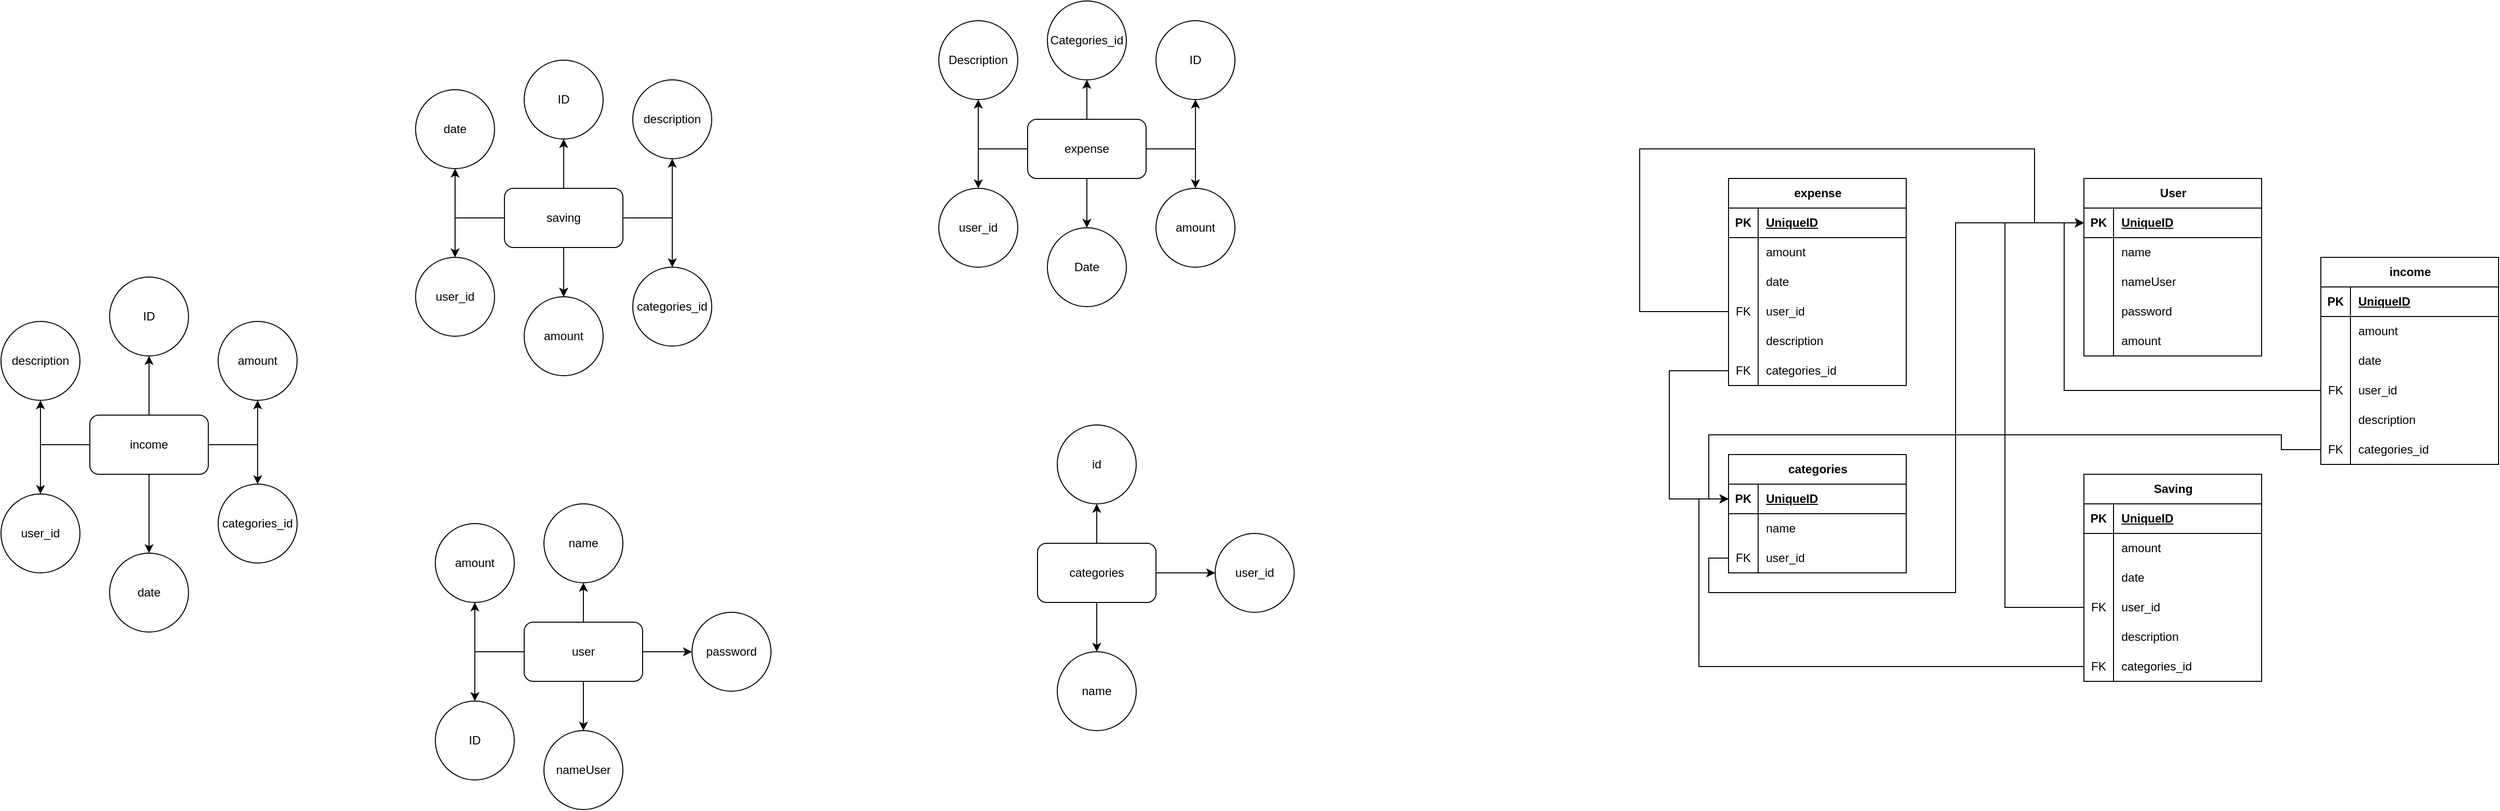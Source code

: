 <mxfile version="26.0.11">
  <diagram name="Page-1" id="8ce9d11a-91a2-4d17-14d8-a56ed91bf033">
    <mxGraphModel dx="2562" dy="598" grid="1" gridSize="10" guides="1" tooltips="1" connect="1" arrows="1" fold="1" page="1" pageScale="1" pageWidth="1100" pageHeight="850" background="none" math="0" shadow="0">
      <root>
        <mxCell id="0" />
        <mxCell id="1" parent="0" />
        <mxCell id="T6wguLjcn2MSFOtPXS9n-36" style="edgeStyle=orthogonalEdgeStyle;rounded=0;orthogonalLoop=1;jettySize=auto;html=1;" parent="1" source="T6wguLjcn2MSFOtPXS9n-3" target="T6wguLjcn2MSFOtPXS9n-12" edge="1">
          <mxGeometry relative="1" as="geometry" />
        </mxCell>
        <mxCell id="T6wguLjcn2MSFOtPXS9n-37" style="edgeStyle=orthogonalEdgeStyle;rounded=0;orthogonalLoop=1;jettySize=auto;html=1;" parent="1" source="T6wguLjcn2MSFOtPXS9n-3" target="T6wguLjcn2MSFOtPXS9n-7" edge="1">
          <mxGeometry relative="1" as="geometry" />
        </mxCell>
        <mxCell id="T6wguLjcn2MSFOtPXS9n-38" style="edgeStyle=orthogonalEdgeStyle;rounded=0;orthogonalLoop=1;jettySize=auto;html=1;" parent="1" source="T6wguLjcn2MSFOtPXS9n-3" target="T6wguLjcn2MSFOtPXS9n-10" edge="1">
          <mxGeometry relative="1" as="geometry" />
        </mxCell>
        <mxCell id="T6wguLjcn2MSFOtPXS9n-39" style="edgeStyle=orthogonalEdgeStyle;rounded=0;orthogonalLoop=1;jettySize=auto;html=1;" parent="1" source="T6wguLjcn2MSFOtPXS9n-3" target="T6wguLjcn2MSFOtPXS9n-11" edge="1">
          <mxGeometry relative="1" as="geometry" />
        </mxCell>
        <mxCell id="T6wguLjcn2MSFOtPXS9n-41" style="edgeStyle=orthogonalEdgeStyle;rounded=0;orthogonalLoop=1;jettySize=auto;html=1;" parent="1" source="T6wguLjcn2MSFOtPXS9n-3" target="T6wguLjcn2MSFOtPXS9n-40" edge="1">
          <mxGeometry relative="1" as="geometry" />
        </mxCell>
        <mxCell id="usnTgBkxgPel6Va1dKvz-10" style="edgeStyle=orthogonalEdgeStyle;rounded=0;orthogonalLoop=1;jettySize=auto;html=1;" parent="1" source="T6wguLjcn2MSFOtPXS9n-3" target="usnTgBkxgPel6Va1dKvz-9" edge="1">
          <mxGeometry relative="1" as="geometry" />
        </mxCell>
        <mxCell id="T6wguLjcn2MSFOtPXS9n-3" value="expense" style="rounded=1;whiteSpace=wrap;html=1;" parent="1" vertex="1">
          <mxGeometry x="720" y="180" width="120" height="60" as="geometry" />
        </mxCell>
        <mxCell id="T6wguLjcn2MSFOtPXS9n-30" style="edgeStyle=orthogonalEdgeStyle;rounded=0;orthogonalLoop=1;jettySize=auto;html=1;" parent="1" source="T6wguLjcn2MSFOtPXS9n-4" target="T6wguLjcn2MSFOtPXS9n-16" edge="1">
          <mxGeometry relative="1" as="geometry" />
        </mxCell>
        <mxCell id="T6wguLjcn2MSFOtPXS9n-31" style="edgeStyle=orthogonalEdgeStyle;rounded=0;orthogonalLoop=1;jettySize=auto;html=1;" parent="1" source="T6wguLjcn2MSFOtPXS9n-4" target="T6wguLjcn2MSFOtPXS9n-15" edge="1">
          <mxGeometry relative="1" as="geometry" />
        </mxCell>
        <mxCell id="T6wguLjcn2MSFOtPXS9n-32" style="edgeStyle=orthogonalEdgeStyle;rounded=0;orthogonalLoop=1;jettySize=auto;html=1;" parent="1" source="T6wguLjcn2MSFOtPXS9n-4" target="T6wguLjcn2MSFOtPXS9n-14" edge="1">
          <mxGeometry relative="1" as="geometry" />
        </mxCell>
        <mxCell id="T6wguLjcn2MSFOtPXS9n-33" style="edgeStyle=orthogonalEdgeStyle;rounded=0;orthogonalLoop=1;jettySize=auto;html=1;" parent="1" source="T6wguLjcn2MSFOtPXS9n-4" target="T6wguLjcn2MSFOtPXS9n-13" edge="1">
          <mxGeometry relative="1" as="geometry" />
        </mxCell>
        <mxCell id="T6wguLjcn2MSFOtPXS9n-35" style="edgeStyle=orthogonalEdgeStyle;rounded=0;orthogonalLoop=1;jettySize=auto;html=1;" parent="1" source="T6wguLjcn2MSFOtPXS9n-4" target="T6wguLjcn2MSFOtPXS9n-34" edge="1">
          <mxGeometry relative="1" as="geometry" />
        </mxCell>
        <mxCell id="usnTgBkxgPel6Va1dKvz-6" style="edgeStyle=orthogonalEdgeStyle;rounded=0;orthogonalLoop=1;jettySize=auto;html=1;" parent="1" source="T6wguLjcn2MSFOtPXS9n-4" target="T6wguLjcn2MSFOtPXS9n-15" edge="1">
          <mxGeometry relative="1" as="geometry" />
        </mxCell>
        <mxCell id="usnTgBkxgPel6Va1dKvz-8" style="edgeStyle=orthogonalEdgeStyle;rounded=0;orthogonalLoop=1;jettySize=auto;html=1;" parent="1" source="T6wguLjcn2MSFOtPXS9n-4" target="usnTgBkxgPel6Va1dKvz-7" edge="1">
          <mxGeometry relative="1" as="geometry" />
        </mxCell>
        <mxCell id="T6wguLjcn2MSFOtPXS9n-4" value="saving" style="rounded=1;whiteSpace=wrap;html=1;" parent="1" vertex="1">
          <mxGeometry x="190" y="250" width="120" height="60" as="geometry" />
        </mxCell>
        <mxCell id="T6wguLjcn2MSFOtPXS9n-7" value="ID" style="ellipse;whiteSpace=wrap;html=1;aspect=fixed;" parent="1" vertex="1">
          <mxGeometry x="850" y="80" width="80" height="80" as="geometry" />
        </mxCell>
        <mxCell id="T6wguLjcn2MSFOtPXS9n-10" value="amount" style="ellipse;whiteSpace=wrap;html=1;aspect=fixed;" parent="1" vertex="1">
          <mxGeometry x="850" y="250" width="80" height="80" as="geometry" />
        </mxCell>
        <mxCell id="T6wguLjcn2MSFOtPXS9n-11" value="Date" style="ellipse;whiteSpace=wrap;html=1;aspect=fixed;" parent="1" vertex="1">
          <mxGeometry x="740" y="290" width="80" height="80" as="geometry" />
        </mxCell>
        <mxCell id="T6wguLjcn2MSFOtPXS9n-12" value="Description" style="ellipse;whiteSpace=wrap;html=1;aspect=fixed;" parent="1" vertex="1">
          <mxGeometry x="630" y="80" width="80" height="80" as="geometry" />
        </mxCell>
        <mxCell id="T6wguLjcn2MSFOtPXS9n-13" value="description" style="ellipse;whiteSpace=wrap;html=1;aspect=fixed;" parent="1" vertex="1">
          <mxGeometry x="320" y="140" width="80" height="80" as="geometry" />
        </mxCell>
        <mxCell id="T6wguLjcn2MSFOtPXS9n-14" value="date" style="ellipse;whiteSpace=wrap;html=1;aspect=fixed;" parent="1" vertex="1">
          <mxGeometry x="100" y="150" width="80" height="80" as="geometry" />
        </mxCell>
        <mxCell id="T6wguLjcn2MSFOtPXS9n-15" value="amount" style="ellipse;whiteSpace=wrap;html=1;aspect=fixed;" parent="1" vertex="1">
          <mxGeometry x="210" y="360" width="80" height="80" as="geometry" />
        </mxCell>
        <mxCell id="T6wguLjcn2MSFOtPXS9n-16" value="ID" style="ellipse;whiteSpace=wrap;html=1;aspect=fixed;" parent="1" vertex="1">
          <mxGeometry x="210" y="120" width="80" height="80" as="geometry" />
        </mxCell>
        <mxCell id="T6wguLjcn2MSFOtPXS9n-27" style="edgeStyle=orthogonalEdgeStyle;rounded=0;orthogonalLoop=1;jettySize=auto;html=1;" parent="1" source="T6wguLjcn2MSFOtPXS9n-18" target="T6wguLjcn2MSFOtPXS9n-21" edge="1">
          <mxGeometry relative="1" as="geometry" />
        </mxCell>
        <mxCell id="T6wguLjcn2MSFOtPXS9n-28" style="edgeStyle=orthogonalEdgeStyle;rounded=0;orthogonalLoop=1;jettySize=auto;html=1;" parent="1" source="T6wguLjcn2MSFOtPXS9n-18" target="T6wguLjcn2MSFOtPXS9n-22" edge="1">
          <mxGeometry relative="1" as="geometry" />
        </mxCell>
        <mxCell id="T6wguLjcn2MSFOtPXS9n-29" style="edgeStyle=orthogonalEdgeStyle;rounded=0;orthogonalLoop=1;jettySize=auto;html=1;" parent="1" source="T6wguLjcn2MSFOtPXS9n-18" target="T6wguLjcn2MSFOtPXS9n-19" edge="1">
          <mxGeometry relative="1" as="geometry" />
        </mxCell>
        <mxCell id="usnTgBkxgPel6Va1dKvz-2" style="edgeStyle=orthogonalEdgeStyle;rounded=0;orthogonalLoop=1;jettySize=auto;html=1;" parent="1" source="T6wguLjcn2MSFOtPXS9n-18" target="usnTgBkxgPel6Va1dKvz-1" edge="1">
          <mxGeometry relative="1" as="geometry" />
        </mxCell>
        <mxCell id="usnTgBkxgPel6Va1dKvz-4" style="edgeStyle=orthogonalEdgeStyle;rounded=0;orthogonalLoop=1;jettySize=auto;html=1;" parent="1" source="T6wguLjcn2MSFOtPXS9n-18" target="usnTgBkxgPel6Va1dKvz-3" edge="1">
          <mxGeometry relative="1" as="geometry" />
        </mxCell>
        <mxCell id="T6wguLjcn2MSFOtPXS9n-18" value="user" style="rounded=1;whiteSpace=wrap;html=1;" parent="1" vertex="1">
          <mxGeometry x="210" y="690" width="120" height="60" as="geometry" />
        </mxCell>
        <mxCell id="T6wguLjcn2MSFOtPXS9n-19" value="ID" style="ellipse;whiteSpace=wrap;html=1;aspect=fixed;" parent="1" vertex="1">
          <mxGeometry x="120" y="770" width="80" height="80" as="geometry" />
        </mxCell>
        <mxCell id="T6wguLjcn2MSFOtPXS9n-21" value="name" style="ellipse;whiteSpace=wrap;html=1;aspect=fixed;" parent="1" vertex="1">
          <mxGeometry x="230" y="570" width="80" height="80" as="geometry" />
        </mxCell>
        <mxCell id="T6wguLjcn2MSFOtPXS9n-22" value="amount" style="ellipse;whiteSpace=wrap;html=1;aspect=fixed;" parent="1" vertex="1">
          <mxGeometry x="120" y="590" width="80" height="80" as="geometry" />
        </mxCell>
        <mxCell id="T6wguLjcn2MSFOtPXS9n-34" value="categories_id" style="ellipse;whiteSpace=wrap;html=1;aspect=fixed;" parent="1" vertex="1">
          <mxGeometry x="320" y="330" width="80" height="80" as="geometry" />
        </mxCell>
        <mxCell id="T6wguLjcn2MSFOtPXS9n-40" value="Categories_id" style="ellipse;whiteSpace=wrap;html=1;aspect=fixed;" parent="1" vertex="1">
          <mxGeometry x="740" y="60" width="80" height="80" as="geometry" />
        </mxCell>
        <mxCell id="usnTgBkxgPel6Va1dKvz-1" value="nameUser" style="ellipse;whiteSpace=wrap;html=1;aspect=fixed;" parent="1" vertex="1">
          <mxGeometry x="230" y="800" width="80" height="80" as="geometry" />
        </mxCell>
        <mxCell id="usnTgBkxgPel6Va1dKvz-3" value="password" style="ellipse;whiteSpace=wrap;html=1;aspect=fixed;" parent="1" vertex="1">
          <mxGeometry x="380" y="680" width="80" height="80" as="geometry" />
        </mxCell>
        <mxCell id="usnTgBkxgPel6Va1dKvz-7" value="user_id" style="ellipse;whiteSpace=wrap;html=1;aspect=fixed;" parent="1" vertex="1">
          <mxGeometry x="100" y="320" width="80" height="80" as="geometry" />
        </mxCell>
        <mxCell id="usnTgBkxgPel6Va1dKvz-9" value="user_id" style="ellipse;whiteSpace=wrap;html=1;aspect=fixed;" parent="1" vertex="1">
          <mxGeometry x="630" y="250" width="80" height="80" as="geometry" />
        </mxCell>
        <mxCell id="usnTgBkxgPel6Va1dKvz-14" style="edgeStyle=orthogonalEdgeStyle;rounded=0;orthogonalLoop=1;jettySize=auto;html=1;" parent="1" source="usnTgBkxgPel6Va1dKvz-11" target="usnTgBkxgPel6Va1dKvz-13" edge="1">
          <mxGeometry relative="1" as="geometry" />
        </mxCell>
        <mxCell id="usnTgBkxgPel6Va1dKvz-15" style="edgeStyle=orthogonalEdgeStyle;rounded=0;orthogonalLoop=1;jettySize=auto;html=1;" parent="1" source="usnTgBkxgPel6Va1dKvz-11" target="usnTgBkxgPel6Va1dKvz-12" edge="1">
          <mxGeometry relative="1" as="geometry" />
        </mxCell>
        <mxCell id="tmQDBt4mORV3lVSkS7d0-8" style="edgeStyle=orthogonalEdgeStyle;rounded=0;orthogonalLoop=1;jettySize=auto;html=1;" edge="1" parent="1" source="usnTgBkxgPel6Va1dKvz-11" target="tmQDBt4mORV3lVSkS7d0-7">
          <mxGeometry relative="1" as="geometry" />
        </mxCell>
        <mxCell id="usnTgBkxgPel6Va1dKvz-11" value="categories" style="rounded=1;whiteSpace=wrap;html=1;" parent="1" vertex="1">
          <mxGeometry x="730" y="610" width="120" height="60" as="geometry" />
        </mxCell>
        <mxCell id="usnTgBkxgPel6Va1dKvz-12" value="name" style="ellipse;whiteSpace=wrap;html=1;aspect=fixed;" parent="1" vertex="1">
          <mxGeometry x="750" y="720" width="80" height="80" as="geometry" />
        </mxCell>
        <mxCell id="usnTgBkxgPel6Va1dKvz-13" value="id" style="ellipse;whiteSpace=wrap;html=1;aspect=fixed;" parent="1" vertex="1">
          <mxGeometry x="750" y="490" width="80" height="80" as="geometry" />
        </mxCell>
        <mxCell id="usnTgBkxgPel6Va1dKvz-34" value="User" style="shape=table;startSize=30;container=1;collapsible=1;childLayout=tableLayout;fixedRows=1;rowLines=0;fontStyle=1;align=center;resizeLast=1;html=1;" parent="1" vertex="1">
          <mxGeometry x="1790" y="240" width="180" height="180" as="geometry" />
        </mxCell>
        <mxCell id="usnTgBkxgPel6Va1dKvz-35" value="" style="shape=tableRow;horizontal=0;startSize=0;swimlaneHead=0;swimlaneBody=0;fillColor=none;collapsible=0;dropTarget=0;points=[[0,0.5],[1,0.5]];portConstraint=eastwest;top=0;left=0;right=0;bottom=1;" parent="usnTgBkxgPel6Va1dKvz-34" vertex="1">
          <mxGeometry y="30" width="180" height="30" as="geometry" />
        </mxCell>
        <mxCell id="usnTgBkxgPel6Va1dKvz-36" value="PK" style="shape=partialRectangle;connectable=0;fillColor=none;top=0;left=0;bottom=0;right=0;fontStyle=1;overflow=hidden;whiteSpace=wrap;html=1;" parent="usnTgBkxgPel6Va1dKvz-35" vertex="1">
          <mxGeometry width="30" height="30" as="geometry">
            <mxRectangle width="30" height="30" as="alternateBounds" />
          </mxGeometry>
        </mxCell>
        <mxCell id="usnTgBkxgPel6Va1dKvz-37" value="UniqueID" style="shape=partialRectangle;connectable=0;fillColor=none;top=0;left=0;bottom=0;right=0;align=left;spacingLeft=6;fontStyle=5;overflow=hidden;whiteSpace=wrap;html=1;" parent="usnTgBkxgPel6Va1dKvz-35" vertex="1">
          <mxGeometry x="30" width="150" height="30" as="geometry">
            <mxRectangle width="150" height="30" as="alternateBounds" />
          </mxGeometry>
        </mxCell>
        <mxCell id="usnTgBkxgPel6Va1dKvz-38" value="" style="shape=tableRow;horizontal=0;startSize=0;swimlaneHead=0;swimlaneBody=0;fillColor=none;collapsible=0;dropTarget=0;points=[[0,0.5],[1,0.5]];portConstraint=eastwest;top=0;left=0;right=0;bottom=0;" parent="usnTgBkxgPel6Va1dKvz-34" vertex="1">
          <mxGeometry y="60" width="180" height="30" as="geometry" />
        </mxCell>
        <mxCell id="usnTgBkxgPel6Va1dKvz-39" value="" style="shape=partialRectangle;connectable=0;fillColor=none;top=0;left=0;bottom=0;right=0;editable=1;overflow=hidden;whiteSpace=wrap;html=1;" parent="usnTgBkxgPel6Va1dKvz-38" vertex="1">
          <mxGeometry width="30" height="30" as="geometry">
            <mxRectangle width="30" height="30" as="alternateBounds" />
          </mxGeometry>
        </mxCell>
        <mxCell id="usnTgBkxgPel6Va1dKvz-40" value="name" style="shape=partialRectangle;connectable=0;fillColor=none;top=0;left=0;bottom=0;right=0;align=left;spacingLeft=6;overflow=hidden;whiteSpace=wrap;html=1;" parent="usnTgBkxgPel6Va1dKvz-38" vertex="1">
          <mxGeometry x="30" width="150" height="30" as="geometry">
            <mxRectangle width="150" height="30" as="alternateBounds" />
          </mxGeometry>
        </mxCell>
        <mxCell id="usnTgBkxgPel6Va1dKvz-41" value="" style="shape=tableRow;horizontal=0;startSize=0;swimlaneHead=0;swimlaneBody=0;fillColor=none;collapsible=0;dropTarget=0;points=[[0,0.5],[1,0.5]];portConstraint=eastwest;top=0;left=0;right=0;bottom=0;" parent="usnTgBkxgPel6Va1dKvz-34" vertex="1">
          <mxGeometry y="90" width="180" height="30" as="geometry" />
        </mxCell>
        <mxCell id="usnTgBkxgPel6Va1dKvz-42" value="" style="shape=partialRectangle;connectable=0;fillColor=none;top=0;left=0;bottom=0;right=0;editable=1;overflow=hidden;whiteSpace=wrap;html=1;" parent="usnTgBkxgPel6Va1dKvz-41" vertex="1">
          <mxGeometry width="30" height="30" as="geometry">
            <mxRectangle width="30" height="30" as="alternateBounds" />
          </mxGeometry>
        </mxCell>
        <mxCell id="usnTgBkxgPel6Va1dKvz-43" value="nameUser" style="shape=partialRectangle;connectable=0;fillColor=none;top=0;left=0;bottom=0;right=0;align=left;spacingLeft=6;overflow=hidden;whiteSpace=wrap;html=1;" parent="usnTgBkxgPel6Va1dKvz-41" vertex="1">
          <mxGeometry x="30" width="150" height="30" as="geometry">
            <mxRectangle width="150" height="30" as="alternateBounds" />
          </mxGeometry>
        </mxCell>
        <mxCell id="usnTgBkxgPel6Va1dKvz-44" value="" style="shape=tableRow;horizontal=0;startSize=0;swimlaneHead=0;swimlaneBody=0;fillColor=none;collapsible=0;dropTarget=0;points=[[0,0.5],[1,0.5]];portConstraint=eastwest;top=0;left=0;right=0;bottom=0;" parent="usnTgBkxgPel6Va1dKvz-34" vertex="1">
          <mxGeometry y="120" width="180" height="30" as="geometry" />
        </mxCell>
        <mxCell id="usnTgBkxgPel6Va1dKvz-45" value="" style="shape=partialRectangle;connectable=0;fillColor=none;top=0;left=0;bottom=0;right=0;editable=1;overflow=hidden;whiteSpace=wrap;html=1;" parent="usnTgBkxgPel6Va1dKvz-44" vertex="1">
          <mxGeometry width="30" height="30" as="geometry">
            <mxRectangle width="30" height="30" as="alternateBounds" />
          </mxGeometry>
        </mxCell>
        <mxCell id="usnTgBkxgPel6Va1dKvz-46" value="password" style="shape=partialRectangle;connectable=0;fillColor=none;top=0;left=0;bottom=0;right=0;align=left;spacingLeft=6;overflow=hidden;whiteSpace=wrap;html=1;" parent="usnTgBkxgPel6Va1dKvz-44" vertex="1">
          <mxGeometry x="30" width="150" height="30" as="geometry">
            <mxRectangle width="150" height="30" as="alternateBounds" />
          </mxGeometry>
        </mxCell>
        <mxCell id="usnTgBkxgPel6Va1dKvz-47" style="shape=tableRow;horizontal=0;startSize=0;swimlaneHead=0;swimlaneBody=0;fillColor=none;collapsible=0;dropTarget=0;points=[[0,0.5],[1,0.5]];portConstraint=eastwest;top=0;left=0;right=0;bottom=0;" parent="usnTgBkxgPel6Va1dKvz-34" vertex="1">
          <mxGeometry y="150" width="180" height="30" as="geometry" />
        </mxCell>
        <mxCell id="usnTgBkxgPel6Va1dKvz-48" style="shape=partialRectangle;connectable=0;fillColor=none;top=0;left=0;bottom=0;right=0;editable=1;overflow=hidden;whiteSpace=wrap;html=1;" parent="usnTgBkxgPel6Va1dKvz-47" vertex="1">
          <mxGeometry width="30" height="30" as="geometry">
            <mxRectangle width="30" height="30" as="alternateBounds" />
          </mxGeometry>
        </mxCell>
        <mxCell id="usnTgBkxgPel6Va1dKvz-49" value="amount" style="shape=partialRectangle;connectable=0;fillColor=none;top=0;left=0;bottom=0;right=0;align=left;spacingLeft=6;overflow=hidden;whiteSpace=wrap;html=1;" parent="usnTgBkxgPel6Va1dKvz-47" vertex="1">
          <mxGeometry x="30" width="150" height="30" as="geometry">
            <mxRectangle width="150" height="30" as="alternateBounds" />
          </mxGeometry>
        </mxCell>
        <mxCell id="usnTgBkxgPel6Va1dKvz-50" value="Saving" style="shape=table;startSize=30;container=1;collapsible=1;childLayout=tableLayout;fixedRows=1;rowLines=0;fontStyle=1;align=center;resizeLast=1;html=1;" parent="1" vertex="1">
          <mxGeometry x="1790" y="540" width="180" height="210" as="geometry" />
        </mxCell>
        <mxCell id="usnTgBkxgPel6Va1dKvz-51" value="" style="shape=tableRow;horizontal=0;startSize=0;swimlaneHead=0;swimlaneBody=0;fillColor=none;collapsible=0;dropTarget=0;points=[[0,0.5],[1,0.5]];portConstraint=eastwest;top=0;left=0;right=0;bottom=1;" parent="usnTgBkxgPel6Va1dKvz-50" vertex="1">
          <mxGeometry y="30" width="180" height="30" as="geometry" />
        </mxCell>
        <mxCell id="usnTgBkxgPel6Va1dKvz-52" value="PK" style="shape=partialRectangle;connectable=0;fillColor=none;top=0;left=0;bottom=0;right=0;fontStyle=1;overflow=hidden;whiteSpace=wrap;html=1;" parent="usnTgBkxgPel6Va1dKvz-51" vertex="1">
          <mxGeometry width="30" height="30" as="geometry">
            <mxRectangle width="30" height="30" as="alternateBounds" />
          </mxGeometry>
        </mxCell>
        <mxCell id="usnTgBkxgPel6Va1dKvz-53" value="UniqueID" style="shape=partialRectangle;connectable=0;fillColor=none;top=0;left=0;bottom=0;right=0;align=left;spacingLeft=6;fontStyle=5;overflow=hidden;whiteSpace=wrap;html=1;" parent="usnTgBkxgPel6Va1dKvz-51" vertex="1">
          <mxGeometry x="30" width="150" height="30" as="geometry">
            <mxRectangle width="150" height="30" as="alternateBounds" />
          </mxGeometry>
        </mxCell>
        <mxCell id="usnTgBkxgPel6Va1dKvz-54" value="" style="shape=tableRow;horizontal=0;startSize=0;swimlaneHead=0;swimlaneBody=0;fillColor=none;collapsible=0;dropTarget=0;points=[[0,0.5],[1,0.5]];portConstraint=eastwest;top=0;left=0;right=0;bottom=0;" parent="usnTgBkxgPel6Va1dKvz-50" vertex="1">
          <mxGeometry y="60" width="180" height="30" as="geometry" />
        </mxCell>
        <mxCell id="usnTgBkxgPel6Va1dKvz-55" value="" style="shape=partialRectangle;connectable=0;fillColor=none;top=0;left=0;bottom=0;right=0;editable=1;overflow=hidden;whiteSpace=wrap;html=1;" parent="usnTgBkxgPel6Va1dKvz-54" vertex="1">
          <mxGeometry width="30" height="30" as="geometry">
            <mxRectangle width="30" height="30" as="alternateBounds" />
          </mxGeometry>
        </mxCell>
        <mxCell id="usnTgBkxgPel6Va1dKvz-56" value="amount" style="shape=partialRectangle;connectable=0;fillColor=none;top=0;left=0;bottom=0;right=0;align=left;spacingLeft=6;overflow=hidden;whiteSpace=wrap;html=1;" parent="usnTgBkxgPel6Va1dKvz-54" vertex="1">
          <mxGeometry x="30" width="150" height="30" as="geometry">
            <mxRectangle width="150" height="30" as="alternateBounds" />
          </mxGeometry>
        </mxCell>
        <mxCell id="usnTgBkxgPel6Va1dKvz-57" value="" style="shape=tableRow;horizontal=0;startSize=0;swimlaneHead=0;swimlaneBody=0;fillColor=none;collapsible=0;dropTarget=0;points=[[0,0.5],[1,0.5]];portConstraint=eastwest;top=0;left=0;right=0;bottom=0;" parent="usnTgBkxgPel6Va1dKvz-50" vertex="1">
          <mxGeometry y="90" width="180" height="30" as="geometry" />
        </mxCell>
        <mxCell id="usnTgBkxgPel6Va1dKvz-58" value="" style="shape=partialRectangle;connectable=0;fillColor=none;top=0;left=0;bottom=0;right=0;editable=1;overflow=hidden;whiteSpace=wrap;html=1;" parent="usnTgBkxgPel6Va1dKvz-57" vertex="1">
          <mxGeometry width="30" height="30" as="geometry">
            <mxRectangle width="30" height="30" as="alternateBounds" />
          </mxGeometry>
        </mxCell>
        <mxCell id="usnTgBkxgPel6Va1dKvz-59" value="date" style="shape=partialRectangle;connectable=0;fillColor=none;top=0;left=0;bottom=0;right=0;align=left;spacingLeft=6;overflow=hidden;whiteSpace=wrap;html=1;" parent="usnTgBkxgPel6Va1dKvz-57" vertex="1">
          <mxGeometry x="30" width="150" height="30" as="geometry">
            <mxRectangle width="150" height="30" as="alternateBounds" />
          </mxGeometry>
        </mxCell>
        <mxCell id="usnTgBkxgPel6Va1dKvz-60" value="" style="shape=tableRow;horizontal=0;startSize=0;swimlaneHead=0;swimlaneBody=0;fillColor=none;collapsible=0;dropTarget=0;points=[[0,0.5],[1,0.5]];portConstraint=eastwest;top=0;left=0;right=0;bottom=0;" parent="usnTgBkxgPel6Va1dKvz-50" vertex="1">
          <mxGeometry y="120" width="180" height="30" as="geometry" />
        </mxCell>
        <mxCell id="usnTgBkxgPel6Va1dKvz-61" value="FK" style="shape=partialRectangle;connectable=0;fillColor=none;top=0;left=0;bottom=0;right=0;editable=1;overflow=hidden;whiteSpace=wrap;html=1;" parent="usnTgBkxgPel6Va1dKvz-60" vertex="1">
          <mxGeometry width="30" height="30" as="geometry">
            <mxRectangle width="30" height="30" as="alternateBounds" />
          </mxGeometry>
        </mxCell>
        <mxCell id="usnTgBkxgPel6Va1dKvz-62" value="user_id" style="shape=partialRectangle;connectable=0;fillColor=none;top=0;left=0;bottom=0;right=0;align=left;spacingLeft=6;overflow=hidden;whiteSpace=wrap;html=1;" parent="usnTgBkxgPel6Va1dKvz-60" vertex="1">
          <mxGeometry x="30" width="150" height="30" as="geometry">
            <mxRectangle width="150" height="30" as="alternateBounds" />
          </mxGeometry>
        </mxCell>
        <mxCell id="usnTgBkxgPel6Va1dKvz-63" style="shape=tableRow;horizontal=0;startSize=0;swimlaneHead=0;swimlaneBody=0;fillColor=none;collapsible=0;dropTarget=0;points=[[0,0.5],[1,0.5]];portConstraint=eastwest;top=0;left=0;right=0;bottom=0;" parent="usnTgBkxgPel6Va1dKvz-50" vertex="1">
          <mxGeometry y="150" width="180" height="30" as="geometry" />
        </mxCell>
        <mxCell id="usnTgBkxgPel6Va1dKvz-64" style="shape=partialRectangle;connectable=0;fillColor=none;top=0;left=0;bottom=0;right=0;editable=1;overflow=hidden;whiteSpace=wrap;html=1;" parent="usnTgBkxgPel6Va1dKvz-63" vertex="1">
          <mxGeometry width="30" height="30" as="geometry">
            <mxRectangle width="30" height="30" as="alternateBounds" />
          </mxGeometry>
        </mxCell>
        <mxCell id="usnTgBkxgPel6Va1dKvz-65" value="description" style="shape=partialRectangle;connectable=0;fillColor=none;top=0;left=0;bottom=0;right=0;align=left;spacingLeft=6;overflow=hidden;whiteSpace=wrap;html=1;" parent="usnTgBkxgPel6Va1dKvz-63" vertex="1">
          <mxGeometry x="30" width="150" height="30" as="geometry">
            <mxRectangle width="150" height="30" as="alternateBounds" />
          </mxGeometry>
        </mxCell>
        <mxCell id="usnTgBkxgPel6Va1dKvz-66" style="shape=tableRow;horizontal=0;startSize=0;swimlaneHead=0;swimlaneBody=0;fillColor=none;collapsible=0;dropTarget=0;points=[[0,0.5],[1,0.5]];portConstraint=eastwest;top=0;left=0;right=0;bottom=0;" parent="usnTgBkxgPel6Va1dKvz-50" vertex="1">
          <mxGeometry y="180" width="180" height="30" as="geometry" />
        </mxCell>
        <mxCell id="usnTgBkxgPel6Va1dKvz-67" value="FK" style="shape=partialRectangle;connectable=0;fillColor=none;top=0;left=0;bottom=0;right=0;editable=1;overflow=hidden;whiteSpace=wrap;html=1;" parent="usnTgBkxgPel6Va1dKvz-66" vertex="1">
          <mxGeometry width="30" height="30" as="geometry">
            <mxRectangle width="30" height="30" as="alternateBounds" />
          </mxGeometry>
        </mxCell>
        <mxCell id="usnTgBkxgPel6Va1dKvz-68" value="categories_id" style="shape=partialRectangle;connectable=0;fillColor=none;top=0;left=0;bottom=0;right=0;align=left;spacingLeft=6;overflow=hidden;whiteSpace=wrap;html=1;" parent="usnTgBkxgPel6Va1dKvz-66" vertex="1">
          <mxGeometry x="30" width="150" height="30" as="geometry">
            <mxRectangle width="150" height="30" as="alternateBounds" />
          </mxGeometry>
        </mxCell>
        <mxCell id="usnTgBkxgPel6Va1dKvz-69" style="edgeStyle=orthogonalEdgeStyle;rounded=0;orthogonalLoop=1;jettySize=auto;html=1;exitX=0;exitY=0.5;exitDx=0;exitDy=0;entryX=0;entryY=0.5;entryDx=0;entryDy=0;" parent="1" source="usnTgBkxgPel6Va1dKvz-60" target="usnTgBkxgPel6Va1dKvz-35" edge="1">
          <mxGeometry relative="1" as="geometry">
            <Array as="points">
              <mxPoint x="1710" y="675" />
              <mxPoint x="1710" y="285" />
            </Array>
          </mxGeometry>
        </mxCell>
        <mxCell id="usnTgBkxgPel6Va1dKvz-70" value="categories" style="shape=table;startSize=30;container=1;collapsible=1;childLayout=tableLayout;fixedRows=1;rowLines=0;fontStyle=1;align=center;resizeLast=1;html=1;" parent="1" vertex="1">
          <mxGeometry x="1430" y="520" width="180" height="120" as="geometry" />
        </mxCell>
        <mxCell id="usnTgBkxgPel6Va1dKvz-71" value="" style="shape=tableRow;horizontal=0;startSize=0;swimlaneHead=0;swimlaneBody=0;fillColor=none;collapsible=0;dropTarget=0;points=[[0,0.5],[1,0.5]];portConstraint=eastwest;top=0;left=0;right=0;bottom=1;" parent="usnTgBkxgPel6Va1dKvz-70" vertex="1">
          <mxGeometry y="30" width="180" height="30" as="geometry" />
        </mxCell>
        <mxCell id="usnTgBkxgPel6Va1dKvz-72" value="PK" style="shape=partialRectangle;connectable=0;fillColor=none;top=0;left=0;bottom=0;right=0;fontStyle=1;overflow=hidden;whiteSpace=wrap;html=1;" parent="usnTgBkxgPel6Va1dKvz-71" vertex="1">
          <mxGeometry width="30" height="30" as="geometry">
            <mxRectangle width="30" height="30" as="alternateBounds" />
          </mxGeometry>
        </mxCell>
        <mxCell id="usnTgBkxgPel6Va1dKvz-73" value="UniqueID" style="shape=partialRectangle;connectable=0;fillColor=none;top=0;left=0;bottom=0;right=0;align=left;spacingLeft=6;fontStyle=5;overflow=hidden;whiteSpace=wrap;html=1;" parent="usnTgBkxgPel6Va1dKvz-71" vertex="1">
          <mxGeometry x="30" width="150" height="30" as="geometry">
            <mxRectangle width="150" height="30" as="alternateBounds" />
          </mxGeometry>
        </mxCell>
        <mxCell id="usnTgBkxgPel6Va1dKvz-74" value="" style="shape=tableRow;horizontal=0;startSize=0;swimlaneHead=0;swimlaneBody=0;fillColor=none;collapsible=0;dropTarget=0;points=[[0,0.5],[1,0.5]];portConstraint=eastwest;top=0;left=0;right=0;bottom=0;" parent="usnTgBkxgPel6Va1dKvz-70" vertex="1">
          <mxGeometry y="60" width="180" height="30" as="geometry" />
        </mxCell>
        <mxCell id="usnTgBkxgPel6Va1dKvz-75" value="" style="shape=partialRectangle;connectable=0;fillColor=none;top=0;left=0;bottom=0;right=0;editable=1;overflow=hidden;whiteSpace=wrap;html=1;" parent="usnTgBkxgPel6Va1dKvz-74" vertex="1">
          <mxGeometry width="30" height="30" as="geometry">
            <mxRectangle width="30" height="30" as="alternateBounds" />
          </mxGeometry>
        </mxCell>
        <mxCell id="usnTgBkxgPel6Va1dKvz-76" value="name" style="shape=partialRectangle;connectable=0;fillColor=none;top=0;left=0;bottom=0;right=0;align=left;spacingLeft=6;overflow=hidden;whiteSpace=wrap;html=1;" parent="usnTgBkxgPel6Va1dKvz-74" vertex="1">
          <mxGeometry x="30" width="150" height="30" as="geometry">
            <mxRectangle width="150" height="30" as="alternateBounds" />
          </mxGeometry>
        </mxCell>
        <mxCell id="tmQDBt4mORV3lVSkS7d0-1" style="shape=tableRow;horizontal=0;startSize=0;swimlaneHead=0;swimlaneBody=0;fillColor=none;collapsible=0;dropTarget=0;points=[[0,0.5],[1,0.5]];portConstraint=eastwest;top=0;left=0;right=0;bottom=0;" vertex="1" parent="usnTgBkxgPel6Va1dKvz-70">
          <mxGeometry y="90" width="180" height="30" as="geometry" />
        </mxCell>
        <mxCell id="tmQDBt4mORV3lVSkS7d0-2" value="FK" style="shape=partialRectangle;connectable=0;fillColor=none;top=0;left=0;bottom=0;right=0;editable=1;overflow=hidden;whiteSpace=wrap;html=1;" vertex="1" parent="tmQDBt4mORV3lVSkS7d0-1">
          <mxGeometry width="30" height="30" as="geometry">
            <mxRectangle width="30" height="30" as="alternateBounds" />
          </mxGeometry>
        </mxCell>
        <mxCell id="tmQDBt4mORV3lVSkS7d0-3" value="user_id" style="shape=partialRectangle;connectable=0;fillColor=none;top=0;left=0;bottom=0;right=0;align=left;spacingLeft=6;overflow=hidden;whiteSpace=wrap;html=1;" vertex="1" parent="tmQDBt4mORV3lVSkS7d0-1">
          <mxGeometry x="30" width="150" height="30" as="geometry">
            <mxRectangle width="150" height="30" as="alternateBounds" />
          </mxGeometry>
        </mxCell>
        <mxCell id="usnTgBkxgPel6Va1dKvz-83" style="edgeStyle=orthogonalEdgeStyle;rounded=0;orthogonalLoop=1;jettySize=auto;html=1;exitX=0;exitY=0.5;exitDx=0;exitDy=0;entryX=0;entryY=0.5;entryDx=0;entryDy=0;" parent="1" source="usnTgBkxgPel6Va1dKvz-66" target="usnTgBkxgPel6Va1dKvz-71" edge="1">
          <mxGeometry relative="1" as="geometry">
            <Array as="points">
              <mxPoint x="1400" y="735" />
              <mxPoint x="1400" y="565" />
            </Array>
          </mxGeometry>
        </mxCell>
        <mxCell id="usnTgBkxgPel6Va1dKvz-84" value="expense" style="shape=table;startSize=30;container=1;collapsible=1;childLayout=tableLayout;fixedRows=1;rowLines=0;fontStyle=1;align=center;resizeLast=1;html=1;" parent="1" vertex="1">
          <mxGeometry x="1430" y="240" width="180" height="210" as="geometry" />
        </mxCell>
        <mxCell id="usnTgBkxgPel6Va1dKvz-85" value="" style="shape=tableRow;horizontal=0;startSize=0;swimlaneHead=0;swimlaneBody=0;fillColor=none;collapsible=0;dropTarget=0;points=[[0,0.5],[1,0.5]];portConstraint=eastwest;top=0;left=0;right=0;bottom=1;" parent="usnTgBkxgPel6Va1dKvz-84" vertex="1">
          <mxGeometry y="30" width="180" height="30" as="geometry" />
        </mxCell>
        <mxCell id="usnTgBkxgPel6Va1dKvz-86" value="PK" style="shape=partialRectangle;connectable=0;fillColor=none;top=0;left=0;bottom=0;right=0;fontStyle=1;overflow=hidden;whiteSpace=wrap;html=1;" parent="usnTgBkxgPel6Va1dKvz-85" vertex="1">
          <mxGeometry width="30" height="30" as="geometry">
            <mxRectangle width="30" height="30" as="alternateBounds" />
          </mxGeometry>
        </mxCell>
        <mxCell id="usnTgBkxgPel6Va1dKvz-87" value="UniqueID" style="shape=partialRectangle;connectable=0;fillColor=none;top=0;left=0;bottom=0;right=0;align=left;spacingLeft=6;fontStyle=5;overflow=hidden;whiteSpace=wrap;html=1;" parent="usnTgBkxgPel6Va1dKvz-85" vertex="1">
          <mxGeometry x="30" width="150" height="30" as="geometry">
            <mxRectangle width="150" height="30" as="alternateBounds" />
          </mxGeometry>
        </mxCell>
        <mxCell id="usnTgBkxgPel6Va1dKvz-88" value="" style="shape=tableRow;horizontal=0;startSize=0;swimlaneHead=0;swimlaneBody=0;fillColor=none;collapsible=0;dropTarget=0;points=[[0,0.5],[1,0.5]];portConstraint=eastwest;top=0;left=0;right=0;bottom=0;" parent="usnTgBkxgPel6Va1dKvz-84" vertex="1">
          <mxGeometry y="60" width="180" height="30" as="geometry" />
        </mxCell>
        <mxCell id="usnTgBkxgPel6Va1dKvz-89" value="" style="shape=partialRectangle;connectable=0;fillColor=none;top=0;left=0;bottom=0;right=0;editable=1;overflow=hidden;whiteSpace=wrap;html=1;" parent="usnTgBkxgPel6Va1dKvz-88" vertex="1">
          <mxGeometry width="30" height="30" as="geometry">
            <mxRectangle width="30" height="30" as="alternateBounds" />
          </mxGeometry>
        </mxCell>
        <mxCell id="usnTgBkxgPel6Va1dKvz-90" value="amount" style="shape=partialRectangle;connectable=0;fillColor=none;top=0;left=0;bottom=0;right=0;align=left;spacingLeft=6;overflow=hidden;whiteSpace=wrap;html=1;" parent="usnTgBkxgPel6Va1dKvz-88" vertex="1">
          <mxGeometry x="30" width="150" height="30" as="geometry">
            <mxRectangle width="150" height="30" as="alternateBounds" />
          </mxGeometry>
        </mxCell>
        <mxCell id="usnTgBkxgPel6Va1dKvz-100" style="shape=tableRow;horizontal=0;startSize=0;swimlaneHead=0;swimlaneBody=0;fillColor=none;collapsible=0;dropTarget=0;points=[[0,0.5],[1,0.5]];portConstraint=eastwest;top=0;left=0;right=0;bottom=0;" parent="usnTgBkxgPel6Va1dKvz-84" vertex="1">
          <mxGeometry y="90" width="180" height="30" as="geometry" />
        </mxCell>
        <mxCell id="usnTgBkxgPel6Va1dKvz-101" style="shape=partialRectangle;connectable=0;fillColor=none;top=0;left=0;bottom=0;right=0;editable=1;overflow=hidden;whiteSpace=wrap;html=1;" parent="usnTgBkxgPel6Va1dKvz-100" vertex="1">
          <mxGeometry width="30" height="30" as="geometry">
            <mxRectangle width="30" height="30" as="alternateBounds" />
          </mxGeometry>
        </mxCell>
        <mxCell id="usnTgBkxgPel6Va1dKvz-102" value="date" style="shape=partialRectangle;connectable=0;fillColor=none;top=0;left=0;bottom=0;right=0;align=left;spacingLeft=6;overflow=hidden;whiteSpace=wrap;html=1;" parent="usnTgBkxgPel6Va1dKvz-100" vertex="1">
          <mxGeometry x="30" width="150" height="30" as="geometry">
            <mxRectangle width="150" height="30" as="alternateBounds" />
          </mxGeometry>
        </mxCell>
        <mxCell id="usnTgBkxgPel6Va1dKvz-91" value="" style="shape=tableRow;horizontal=0;startSize=0;swimlaneHead=0;swimlaneBody=0;fillColor=none;collapsible=0;dropTarget=0;points=[[0,0.5],[1,0.5]];portConstraint=eastwest;top=0;left=0;right=0;bottom=0;" parent="usnTgBkxgPel6Va1dKvz-84" vertex="1">
          <mxGeometry y="120" width="180" height="30" as="geometry" />
        </mxCell>
        <mxCell id="usnTgBkxgPel6Va1dKvz-92" value="FK" style="shape=partialRectangle;connectable=0;fillColor=none;top=0;left=0;bottom=0;right=0;editable=1;overflow=hidden;whiteSpace=wrap;html=1;" parent="usnTgBkxgPel6Va1dKvz-91" vertex="1">
          <mxGeometry width="30" height="30" as="geometry">
            <mxRectangle width="30" height="30" as="alternateBounds" />
          </mxGeometry>
        </mxCell>
        <mxCell id="usnTgBkxgPel6Va1dKvz-93" value="user_id" style="shape=partialRectangle;connectable=0;fillColor=none;top=0;left=0;bottom=0;right=0;align=left;spacingLeft=6;overflow=hidden;whiteSpace=wrap;html=1;" parent="usnTgBkxgPel6Va1dKvz-91" vertex="1">
          <mxGeometry x="30" width="150" height="30" as="geometry">
            <mxRectangle width="150" height="30" as="alternateBounds" />
          </mxGeometry>
        </mxCell>
        <mxCell id="usnTgBkxgPel6Va1dKvz-97" style="shape=tableRow;horizontal=0;startSize=0;swimlaneHead=0;swimlaneBody=0;fillColor=none;collapsible=0;dropTarget=0;points=[[0,0.5],[1,0.5]];portConstraint=eastwest;top=0;left=0;right=0;bottom=0;" parent="usnTgBkxgPel6Va1dKvz-84" vertex="1">
          <mxGeometry y="150" width="180" height="30" as="geometry" />
        </mxCell>
        <mxCell id="usnTgBkxgPel6Va1dKvz-98" style="shape=partialRectangle;connectable=0;fillColor=none;top=0;left=0;bottom=0;right=0;editable=1;overflow=hidden;whiteSpace=wrap;html=1;" parent="usnTgBkxgPel6Va1dKvz-97" vertex="1">
          <mxGeometry width="30" height="30" as="geometry">
            <mxRectangle width="30" height="30" as="alternateBounds" />
          </mxGeometry>
        </mxCell>
        <mxCell id="usnTgBkxgPel6Va1dKvz-99" value="description" style="shape=partialRectangle;connectable=0;fillColor=none;top=0;left=0;bottom=0;right=0;align=left;spacingLeft=6;overflow=hidden;whiteSpace=wrap;html=1;" parent="usnTgBkxgPel6Va1dKvz-97" vertex="1">
          <mxGeometry x="30" width="150" height="30" as="geometry">
            <mxRectangle width="150" height="30" as="alternateBounds" />
          </mxGeometry>
        </mxCell>
        <mxCell id="usnTgBkxgPel6Va1dKvz-94" value="" style="shape=tableRow;horizontal=0;startSize=0;swimlaneHead=0;swimlaneBody=0;fillColor=none;collapsible=0;dropTarget=0;points=[[0,0.5],[1,0.5]];portConstraint=eastwest;top=0;left=0;right=0;bottom=0;" parent="usnTgBkxgPel6Va1dKvz-84" vertex="1">
          <mxGeometry y="180" width="180" height="30" as="geometry" />
        </mxCell>
        <mxCell id="usnTgBkxgPel6Va1dKvz-95" value="FK" style="shape=partialRectangle;connectable=0;fillColor=none;top=0;left=0;bottom=0;right=0;editable=1;overflow=hidden;whiteSpace=wrap;html=1;" parent="usnTgBkxgPel6Va1dKvz-94" vertex="1">
          <mxGeometry width="30" height="30" as="geometry">
            <mxRectangle width="30" height="30" as="alternateBounds" />
          </mxGeometry>
        </mxCell>
        <mxCell id="usnTgBkxgPel6Va1dKvz-96" value="categories_id" style="shape=partialRectangle;connectable=0;fillColor=none;top=0;left=0;bottom=0;right=0;align=left;spacingLeft=6;overflow=hidden;whiteSpace=wrap;html=1;" parent="usnTgBkxgPel6Va1dKvz-94" vertex="1">
          <mxGeometry x="30" width="150" height="30" as="geometry">
            <mxRectangle width="150" height="30" as="alternateBounds" />
          </mxGeometry>
        </mxCell>
        <mxCell id="usnTgBkxgPel6Va1dKvz-103" style="edgeStyle=orthogonalEdgeStyle;rounded=0;orthogonalLoop=1;jettySize=auto;html=1;exitX=0;exitY=0.5;exitDx=0;exitDy=0;entryX=0;entryY=0.5;entryDx=0;entryDy=0;" parent="1" source="usnTgBkxgPel6Va1dKvz-91" target="usnTgBkxgPel6Va1dKvz-35" edge="1">
          <mxGeometry relative="1" as="geometry">
            <Array as="points">
              <mxPoint x="1340" y="375" />
              <mxPoint x="1340" y="210" />
              <mxPoint x="1740" y="210" />
              <mxPoint x="1740" y="285" />
            </Array>
          </mxGeometry>
        </mxCell>
        <mxCell id="usnTgBkxgPel6Va1dKvz-104" style="edgeStyle=orthogonalEdgeStyle;rounded=0;orthogonalLoop=1;jettySize=auto;html=1;exitX=0;exitY=0.5;exitDx=0;exitDy=0;entryX=0;entryY=0.5;entryDx=0;entryDy=0;" parent="1" source="usnTgBkxgPel6Va1dKvz-94" target="usnTgBkxgPel6Va1dKvz-71" edge="1">
          <mxGeometry relative="1" as="geometry">
            <Array as="points">
              <mxPoint x="1370" y="435" />
              <mxPoint x="1370" y="565" />
            </Array>
          </mxGeometry>
        </mxCell>
        <mxCell id="tmQDBt4mORV3lVSkS7d0-4" style="edgeStyle=orthogonalEdgeStyle;rounded=0;orthogonalLoop=1;jettySize=auto;html=1;exitX=0;exitY=0.5;exitDx=0;exitDy=0;entryX=0;entryY=0.5;entryDx=0;entryDy=0;" edge="1" parent="1" source="tmQDBt4mORV3lVSkS7d0-1" target="usnTgBkxgPel6Va1dKvz-35">
          <mxGeometry relative="1" as="geometry">
            <Array as="points">
              <mxPoint x="1410" y="625" />
              <mxPoint x="1410" y="660" />
              <mxPoint x="1660" y="660" />
              <mxPoint x="1660" y="285" />
            </Array>
          </mxGeometry>
        </mxCell>
        <mxCell id="tmQDBt4mORV3lVSkS7d0-7" value="user_id" style="ellipse;whiteSpace=wrap;html=1;aspect=fixed;" vertex="1" parent="1">
          <mxGeometry x="910" y="600" width="80" height="80" as="geometry" />
        </mxCell>
        <mxCell id="tmQDBt4mORV3lVSkS7d0-16" style="edgeStyle=orthogonalEdgeStyle;rounded=0;orthogonalLoop=1;jettySize=auto;html=1;" edge="1" parent="1" source="tmQDBt4mORV3lVSkS7d0-9" target="tmQDBt4mORV3lVSkS7d0-11">
          <mxGeometry relative="1" as="geometry" />
        </mxCell>
        <mxCell id="tmQDBt4mORV3lVSkS7d0-17" style="edgeStyle=orthogonalEdgeStyle;rounded=0;orthogonalLoop=1;jettySize=auto;html=1;" edge="1" parent="1" source="tmQDBt4mORV3lVSkS7d0-9" target="tmQDBt4mORV3lVSkS7d0-10">
          <mxGeometry relative="1" as="geometry" />
        </mxCell>
        <mxCell id="tmQDBt4mORV3lVSkS7d0-18" style="edgeStyle=orthogonalEdgeStyle;rounded=0;orthogonalLoop=1;jettySize=auto;html=1;" edge="1" parent="1" source="tmQDBt4mORV3lVSkS7d0-9" target="tmQDBt4mORV3lVSkS7d0-15">
          <mxGeometry relative="1" as="geometry" />
        </mxCell>
        <mxCell id="tmQDBt4mORV3lVSkS7d0-19" style="edgeStyle=orthogonalEdgeStyle;rounded=0;orthogonalLoop=1;jettySize=auto;html=1;" edge="1" parent="1" source="tmQDBt4mORV3lVSkS7d0-9" target="tmQDBt4mORV3lVSkS7d0-14">
          <mxGeometry relative="1" as="geometry" />
        </mxCell>
        <mxCell id="tmQDBt4mORV3lVSkS7d0-20" style="edgeStyle=orthogonalEdgeStyle;rounded=0;orthogonalLoop=1;jettySize=auto;html=1;" edge="1" parent="1" source="tmQDBt4mORV3lVSkS7d0-9" target="tmQDBt4mORV3lVSkS7d0-13">
          <mxGeometry relative="1" as="geometry" />
        </mxCell>
        <mxCell id="tmQDBt4mORV3lVSkS7d0-21" style="edgeStyle=orthogonalEdgeStyle;rounded=0;orthogonalLoop=1;jettySize=auto;html=1;" edge="1" parent="1" source="tmQDBt4mORV3lVSkS7d0-9" target="tmQDBt4mORV3lVSkS7d0-12">
          <mxGeometry relative="1" as="geometry" />
        </mxCell>
        <mxCell id="tmQDBt4mORV3lVSkS7d0-9" value="income" style="rounded=1;whiteSpace=wrap;html=1;" vertex="1" parent="1">
          <mxGeometry x="-230" y="480" width="120" height="60" as="geometry" />
        </mxCell>
        <mxCell id="tmQDBt4mORV3lVSkS7d0-10" value="ID" style="ellipse;whiteSpace=wrap;html=1;aspect=fixed;" vertex="1" parent="1">
          <mxGeometry x="-210" y="340" width="80" height="80" as="geometry" />
        </mxCell>
        <mxCell id="tmQDBt4mORV3lVSkS7d0-11" value="description" style="ellipse;whiteSpace=wrap;html=1;aspect=fixed;" vertex="1" parent="1">
          <mxGeometry x="-320" y="385" width="80" height="80" as="geometry" />
        </mxCell>
        <mxCell id="tmQDBt4mORV3lVSkS7d0-12" value="user_id" style="ellipse;whiteSpace=wrap;html=1;aspect=fixed;" vertex="1" parent="1">
          <mxGeometry x="-320" y="560" width="80" height="80" as="geometry" />
        </mxCell>
        <mxCell id="tmQDBt4mORV3lVSkS7d0-13" value="date" style="ellipse;whiteSpace=wrap;html=1;aspect=fixed;" vertex="1" parent="1">
          <mxGeometry x="-210" y="620" width="80" height="80" as="geometry" />
        </mxCell>
        <mxCell id="tmQDBt4mORV3lVSkS7d0-14" value="categories_id" style="ellipse;whiteSpace=wrap;html=1;aspect=fixed;" vertex="1" parent="1">
          <mxGeometry x="-100" y="550" width="80" height="80" as="geometry" />
        </mxCell>
        <mxCell id="tmQDBt4mORV3lVSkS7d0-15" value="amount" style="ellipse;whiteSpace=wrap;html=1;aspect=fixed;" vertex="1" parent="1">
          <mxGeometry x="-100" y="385" width="80" height="80" as="geometry" />
        </mxCell>
        <mxCell id="tmQDBt4mORV3lVSkS7d0-22" value="income" style="shape=table;startSize=30;container=1;collapsible=1;childLayout=tableLayout;fixedRows=1;rowLines=0;fontStyle=1;align=center;resizeLast=1;html=1;" vertex="1" parent="1">
          <mxGeometry x="2030" y="320" width="180" height="210" as="geometry" />
        </mxCell>
        <mxCell id="tmQDBt4mORV3lVSkS7d0-23" value="" style="shape=tableRow;horizontal=0;startSize=0;swimlaneHead=0;swimlaneBody=0;fillColor=none;collapsible=0;dropTarget=0;points=[[0,0.5],[1,0.5]];portConstraint=eastwest;top=0;left=0;right=0;bottom=1;" vertex="1" parent="tmQDBt4mORV3lVSkS7d0-22">
          <mxGeometry y="30" width="180" height="30" as="geometry" />
        </mxCell>
        <mxCell id="tmQDBt4mORV3lVSkS7d0-24" value="PK" style="shape=partialRectangle;connectable=0;fillColor=none;top=0;left=0;bottom=0;right=0;fontStyle=1;overflow=hidden;whiteSpace=wrap;html=1;" vertex="1" parent="tmQDBt4mORV3lVSkS7d0-23">
          <mxGeometry width="30" height="30" as="geometry">
            <mxRectangle width="30" height="30" as="alternateBounds" />
          </mxGeometry>
        </mxCell>
        <mxCell id="tmQDBt4mORV3lVSkS7d0-25" value="UniqueID" style="shape=partialRectangle;connectable=0;fillColor=none;top=0;left=0;bottom=0;right=0;align=left;spacingLeft=6;fontStyle=5;overflow=hidden;whiteSpace=wrap;html=1;" vertex="1" parent="tmQDBt4mORV3lVSkS7d0-23">
          <mxGeometry x="30" width="150" height="30" as="geometry">
            <mxRectangle width="150" height="30" as="alternateBounds" />
          </mxGeometry>
        </mxCell>
        <mxCell id="tmQDBt4mORV3lVSkS7d0-26" value="" style="shape=tableRow;horizontal=0;startSize=0;swimlaneHead=0;swimlaneBody=0;fillColor=none;collapsible=0;dropTarget=0;points=[[0,0.5],[1,0.5]];portConstraint=eastwest;top=0;left=0;right=0;bottom=0;" vertex="1" parent="tmQDBt4mORV3lVSkS7d0-22">
          <mxGeometry y="60" width="180" height="30" as="geometry" />
        </mxCell>
        <mxCell id="tmQDBt4mORV3lVSkS7d0-27" value="" style="shape=partialRectangle;connectable=0;fillColor=none;top=0;left=0;bottom=0;right=0;editable=1;overflow=hidden;whiteSpace=wrap;html=1;" vertex="1" parent="tmQDBt4mORV3lVSkS7d0-26">
          <mxGeometry width="30" height="30" as="geometry">
            <mxRectangle width="30" height="30" as="alternateBounds" />
          </mxGeometry>
        </mxCell>
        <mxCell id="tmQDBt4mORV3lVSkS7d0-28" value="amount" style="shape=partialRectangle;connectable=0;fillColor=none;top=0;left=0;bottom=0;right=0;align=left;spacingLeft=6;overflow=hidden;whiteSpace=wrap;html=1;" vertex="1" parent="tmQDBt4mORV3lVSkS7d0-26">
          <mxGeometry x="30" width="150" height="30" as="geometry">
            <mxRectangle width="150" height="30" as="alternateBounds" />
          </mxGeometry>
        </mxCell>
        <mxCell id="tmQDBt4mORV3lVSkS7d0-29" style="shape=tableRow;horizontal=0;startSize=0;swimlaneHead=0;swimlaneBody=0;fillColor=none;collapsible=0;dropTarget=0;points=[[0,0.5],[1,0.5]];portConstraint=eastwest;top=0;left=0;right=0;bottom=0;" vertex="1" parent="tmQDBt4mORV3lVSkS7d0-22">
          <mxGeometry y="90" width="180" height="30" as="geometry" />
        </mxCell>
        <mxCell id="tmQDBt4mORV3lVSkS7d0-30" style="shape=partialRectangle;connectable=0;fillColor=none;top=0;left=0;bottom=0;right=0;editable=1;overflow=hidden;whiteSpace=wrap;html=1;" vertex="1" parent="tmQDBt4mORV3lVSkS7d0-29">
          <mxGeometry width="30" height="30" as="geometry">
            <mxRectangle width="30" height="30" as="alternateBounds" />
          </mxGeometry>
        </mxCell>
        <mxCell id="tmQDBt4mORV3lVSkS7d0-31" value="date" style="shape=partialRectangle;connectable=0;fillColor=none;top=0;left=0;bottom=0;right=0;align=left;spacingLeft=6;overflow=hidden;whiteSpace=wrap;html=1;" vertex="1" parent="tmQDBt4mORV3lVSkS7d0-29">
          <mxGeometry x="30" width="150" height="30" as="geometry">
            <mxRectangle width="150" height="30" as="alternateBounds" />
          </mxGeometry>
        </mxCell>
        <mxCell id="tmQDBt4mORV3lVSkS7d0-32" value="" style="shape=tableRow;horizontal=0;startSize=0;swimlaneHead=0;swimlaneBody=0;fillColor=none;collapsible=0;dropTarget=0;points=[[0,0.5],[1,0.5]];portConstraint=eastwest;top=0;left=0;right=0;bottom=0;" vertex="1" parent="tmQDBt4mORV3lVSkS7d0-22">
          <mxGeometry y="120" width="180" height="30" as="geometry" />
        </mxCell>
        <mxCell id="tmQDBt4mORV3lVSkS7d0-33" value="FK" style="shape=partialRectangle;connectable=0;fillColor=none;top=0;left=0;bottom=0;right=0;editable=1;overflow=hidden;whiteSpace=wrap;html=1;" vertex="1" parent="tmQDBt4mORV3lVSkS7d0-32">
          <mxGeometry width="30" height="30" as="geometry">
            <mxRectangle width="30" height="30" as="alternateBounds" />
          </mxGeometry>
        </mxCell>
        <mxCell id="tmQDBt4mORV3lVSkS7d0-34" value="user_id" style="shape=partialRectangle;connectable=0;fillColor=none;top=0;left=0;bottom=0;right=0;align=left;spacingLeft=6;overflow=hidden;whiteSpace=wrap;html=1;" vertex="1" parent="tmQDBt4mORV3lVSkS7d0-32">
          <mxGeometry x="30" width="150" height="30" as="geometry">
            <mxRectangle width="150" height="30" as="alternateBounds" />
          </mxGeometry>
        </mxCell>
        <mxCell id="tmQDBt4mORV3lVSkS7d0-35" style="shape=tableRow;horizontal=0;startSize=0;swimlaneHead=0;swimlaneBody=0;fillColor=none;collapsible=0;dropTarget=0;points=[[0,0.5],[1,0.5]];portConstraint=eastwest;top=0;left=0;right=0;bottom=0;" vertex="1" parent="tmQDBt4mORV3lVSkS7d0-22">
          <mxGeometry y="150" width="180" height="30" as="geometry" />
        </mxCell>
        <mxCell id="tmQDBt4mORV3lVSkS7d0-36" style="shape=partialRectangle;connectable=0;fillColor=none;top=0;left=0;bottom=0;right=0;editable=1;overflow=hidden;whiteSpace=wrap;html=1;" vertex="1" parent="tmQDBt4mORV3lVSkS7d0-35">
          <mxGeometry width="30" height="30" as="geometry">
            <mxRectangle width="30" height="30" as="alternateBounds" />
          </mxGeometry>
        </mxCell>
        <mxCell id="tmQDBt4mORV3lVSkS7d0-37" value="description" style="shape=partialRectangle;connectable=0;fillColor=none;top=0;left=0;bottom=0;right=0;align=left;spacingLeft=6;overflow=hidden;whiteSpace=wrap;html=1;" vertex="1" parent="tmQDBt4mORV3lVSkS7d0-35">
          <mxGeometry x="30" width="150" height="30" as="geometry">
            <mxRectangle width="150" height="30" as="alternateBounds" />
          </mxGeometry>
        </mxCell>
        <mxCell id="tmQDBt4mORV3lVSkS7d0-38" value="" style="shape=tableRow;horizontal=0;startSize=0;swimlaneHead=0;swimlaneBody=0;fillColor=none;collapsible=0;dropTarget=0;points=[[0,0.5],[1,0.5]];portConstraint=eastwest;top=0;left=0;right=0;bottom=0;" vertex="1" parent="tmQDBt4mORV3lVSkS7d0-22">
          <mxGeometry y="180" width="180" height="30" as="geometry" />
        </mxCell>
        <mxCell id="tmQDBt4mORV3lVSkS7d0-39" value="FK" style="shape=partialRectangle;connectable=0;fillColor=none;top=0;left=0;bottom=0;right=0;editable=1;overflow=hidden;whiteSpace=wrap;html=1;" vertex="1" parent="tmQDBt4mORV3lVSkS7d0-38">
          <mxGeometry width="30" height="30" as="geometry">
            <mxRectangle width="30" height="30" as="alternateBounds" />
          </mxGeometry>
        </mxCell>
        <mxCell id="tmQDBt4mORV3lVSkS7d0-40" value="categories_id" style="shape=partialRectangle;connectable=0;fillColor=none;top=0;left=0;bottom=0;right=0;align=left;spacingLeft=6;overflow=hidden;whiteSpace=wrap;html=1;" vertex="1" parent="tmQDBt4mORV3lVSkS7d0-38">
          <mxGeometry x="30" width="150" height="30" as="geometry">
            <mxRectangle width="150" height="30" as="alternateBounds" />
          </mxGeometry>
        </mxCell>
        <mxCell id="tmQDBt4mORV3lVSkS7d0-41" style="edgeStyle=orthogonalEdgeStyle;rounded=0;orthogonalLoop=1;jettySize=auto;html=1;exitX=0;exitY=0.5;exitDx=0;exitDy=0;entryX=0;entryY=0.5;entryDx=0;entryDy=0;" edge="1" parent="1" source="tmQDBt4mORV3lVSkS7d0-32" target="usnTgBkxgPel6Va1dKvz-35">
          <mxGeometry relative="1" as="geometry" />
        </mxCell>
        <mxCell id="tmQDBt4mORV3lVSkS7d0-42" style="edgeStyle=orthogonalEdgeStyle;rounded=0;orthogonalLoop=1;jettySize=auto;html=1;exitX=0;exitY=0.5;exitDx=0;exitDy=0;entryX=0;entryY=0.5;entryDx=0;entryDy=0;" edge="1" parent="1" source="tmQDBt4mORV3lVSkS7d0-38" target="usnTgBkxgPel6Va1dKvz-71">
          <mxGeometry relative="1" as="geometry">
            <Array as="points">
              <mxPoint x="1990" y="515" />
              <mxPoint x="1990" y="500" />
              <mxPoint x="1410" y="500" />
              <mxPoint x="1410" y="565" />
            </Array>
          </mxGeometry>
        </mxCell>
      </root>
    </mxGraphModel>
  </diagram>
</mxfile>
